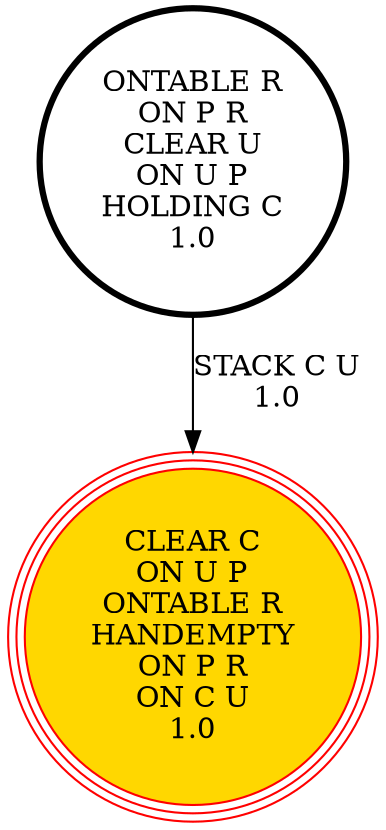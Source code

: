 digraph {
"ONTABLE R\nON P R\nCLEAR U\nON U P\nHOLDING C\n1.0\n" -> "CLEAR C\nON U P\nONTABLE R\nHANDEMPTY\nON P R\nON C U\n1.0\n"[label="STACK C U\n1.0\n"];
"CLEAR C\nON U P\nONTABLE R\nHANDEMPTY\nON P R\nON C U\n1.0\n" [shape=circle, style=filled color=red, fillcolor=gold, peripheries=3];
"ONTABLE R\nON P R\nCLEAR U\nON U P\nHOLDING C\n1.0\n" [shape=circle, penwidth=3];
"CLEAR C\nON U P\nONTABLE R\nHANDEMPTY\nON P R\nON C U\n1.0\n" [shape=circle, style=filled color=red, fillcolor=gold, peripheries=3];
}
